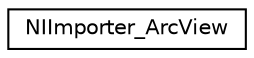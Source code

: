 digraph "Graphical Class Hierarchy"
{
  edge [fontname="Helvetica",fontsize="10",labelfontname="Helvetica",labelfontsize="10"];
  node [fontname="Helvetica",fontsize="10",shape=record];
  rankdir="LR";
  Node0 [label="NIImporter_ArcView",height=0.2,width=0.4,color="black", fillcolor="white", style="filled",URL="$dc/dab/class_n_i_importer___arc_view.html",tooltip="Importer for networks stored in ArcView-shape format. "];
}

